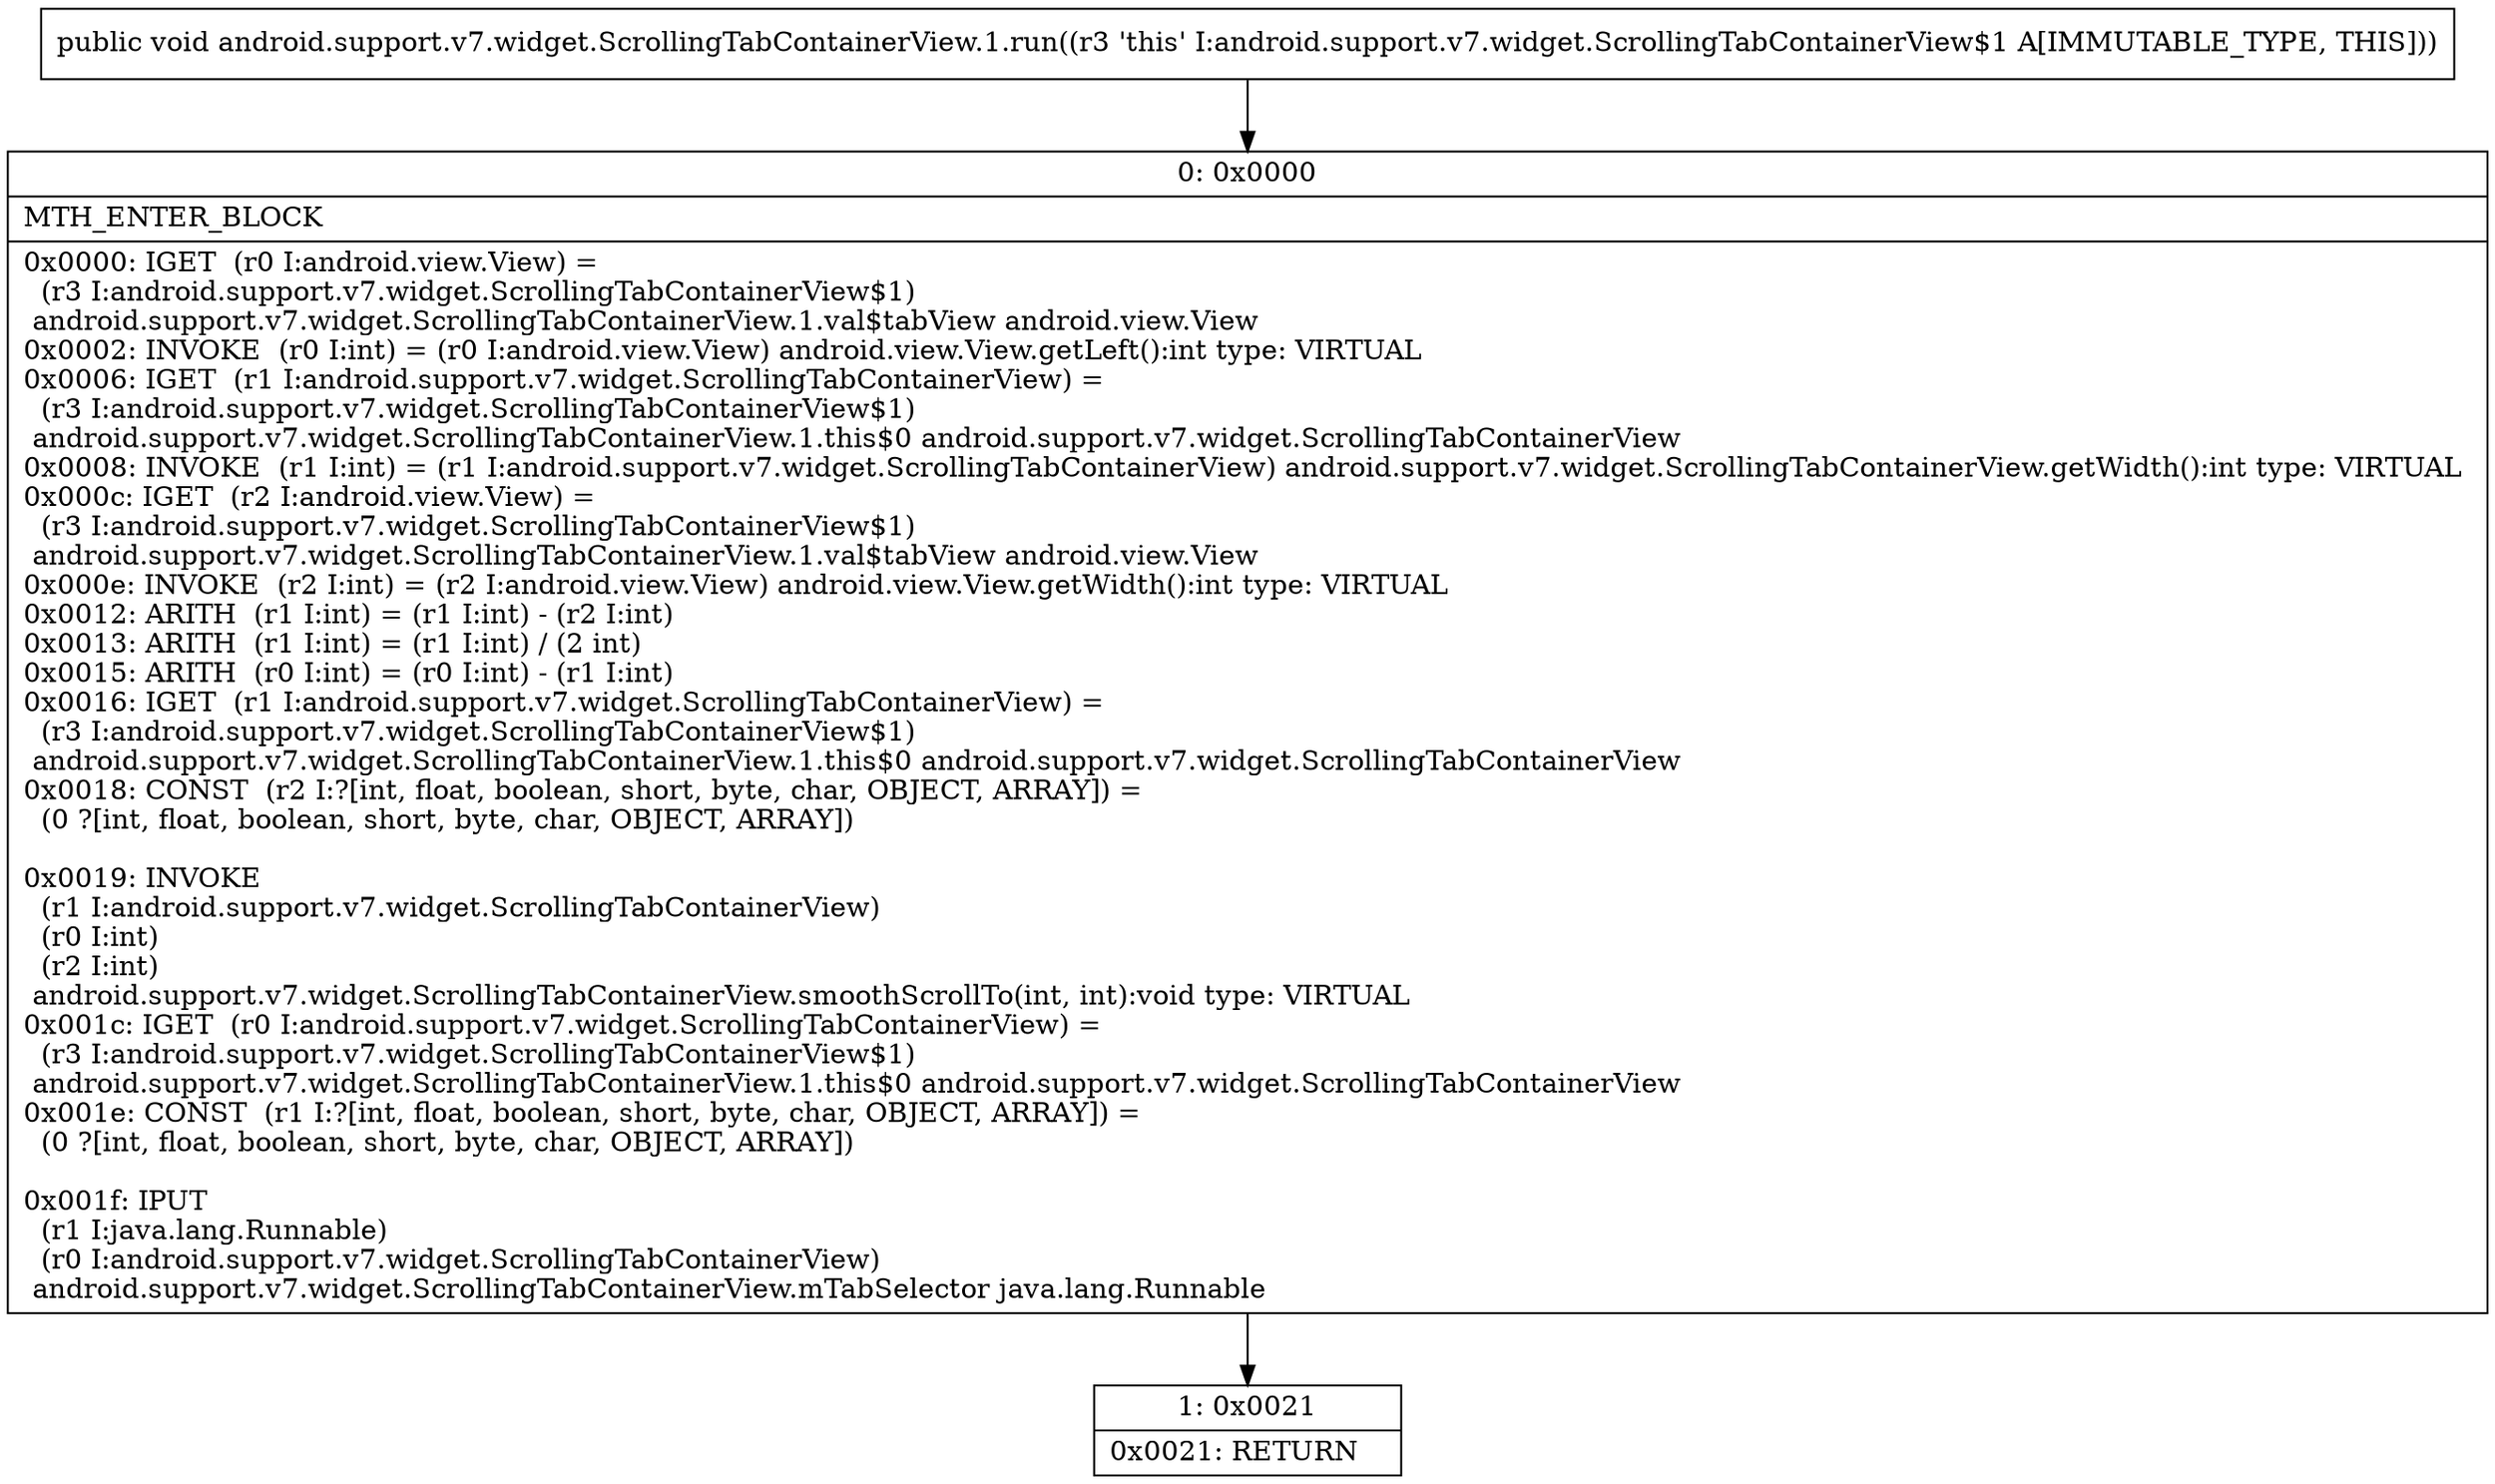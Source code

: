 digraph "CFG forandroid.support.v7.widget.ScrollingTabContainerView.1.run()V" {
Node_0 [shape=record,label="{0\:\ 0x0000|MTH_ENTER_BLOCK\l|0x0000: IGET  (r0 I:android.view.View) = \l  (r3 I:android.support.v7.widget.ScrollingTabContainerView$1)\l android.support.v7.widget.ScrollingTabContainerView.1.val$tabView android.view.View \l0x0002: INVOKE  (r0 I:int) = (r0 I:android.view.View) android.view.View.getLeft():int type: VIRTUAL \l0x0006: IGET  (r1 I:android.support.v7.widget.ScrollingTabContainerView) = \l  (r3 I:android.support.v7.widget.ScrollingTabContainerView$1)\l android.support.v7.widget.ScrollingTabContainerView.1.this$0 android.support.v7.widget.ScrollingTabContainerView \l0x0008: INVOKE  (r1 I:int) = (r1 I:android.support.v7.widget.ScrollingTabContainerView) android.support.v7.widget.ScrollingTabContainerView.getWidth():int type: VIRTUAL \l0x000c: IGET  (r2 I:android.view.View) = \l  (r3 I:android.support.v7.widget.ScrollingTabContainerView$1)\l android.support.v7.widget.ScrollingTabContainerView.1.val$tabView android.view.View \l0x000e: INVOKE  (r2 I:int) = (r2 I:android.view.View) android.view.View.getWidth():int type: VIRTUAL \l0x0012: ARITH  (r1 I:int) = (r1 I:int) \- (r2 I:int) \l0x0013: ARITH  (r1 I:int) = (r1 I:int) \/ (2 int) \l0x0015: ARITH  (r0 I:int) = (r0 I:int) \- (r1 I:int) \l0x0016: IGET  (r1 I:android.support.v7.widget.ScrollingTabContainerView) = \l  (r3 I:android.support.v7.widget.ScrollingTabContainerView$1)\l android.support.v7.widget.ScrollingTabContainerView.1.this$0 android.support.v7.widget.ScrollingTabContainerView \l0x0018: CONST  (r2 I:?[int, float, boolean, short, byte, char, OBJECT, ARRAY]) = \l  (0 ?[int, float, boolean, short, byte, char, OBJECT, ARRAY])\l \l0x0019: INVOKE  \l  (r1 I:android.support.v7.widget.ScrollingTabContainerView)\l  (r0 I:int)\l  (r2 I:int)\l android.support.v7.widget.ScrollingTabContainerView.smoothScrollTo(int, int):void type: VIRTUAL \l0x001c: IGET  (r0 I:android.support.v7.widget.ScrollingTabContainerView) = \l  (r3 I:android.support.v7.widget.ScrollingTabContainerView$1)\l android.support.v7.widget.ScrollingTabContainerView.1.this$0 android.support.v7.widget.ScrollingTabContainerView \l0x001e: CONST  (r1 I:?[int, float, boolean, short, byte, char, OBJECT, ARRAY]) = \l  (0 ?[int, float, boolean, short, byte, char, OBJECT, ARRAY])\l \l0x001f: IPUT  \l  (r1 I:java.lang.Runnable)\l  (r0 I:android.support.v7.widget.ScrollingTabContainerView)\l android.support.v7.widget.ScrollingTabContainerView.mTabSelector java.lang.Runnable \l}"];
Node_1 [shape=record,label="{1\:\ 0x0021|0x0021: RETURN   \l}"];
MethodNode[shape=record,label="{public void android.support.v7.widget.ScrollingTabContainerView.1.run((r3 'this' I:android.support.v7.widget.ScrollingTabContainerView$1 A[IMMUTABLE_TYPE, THIS])) }"];
MethodNode -> Node_0;
Node_0 -> Node_1;
}

